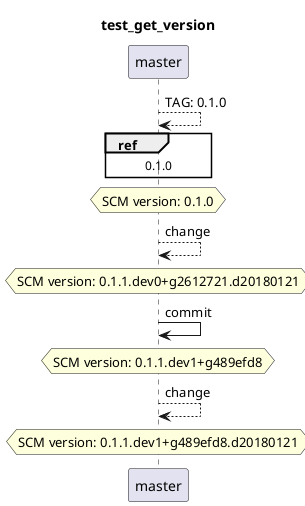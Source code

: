 @startuml
title test_get_version
skinparam ParticipantPadding 20
skinparam BoxPadding 10
participant master
master --> master: TAG: 0.1.0
ref over master: 0.1.0
hnote over master: SCM version: 0.1.0
master --> master: change
hnote over master: SCM version: 0.1.1.dev0+g2612721.d20180121
master -> master: commit
hnote over master: SCM version: 0.1.1.dev1+g489efd8
master --> master: change
hnote over master: SCM version: 0.1.1.dev1+g489efd8.d20180121
@enduml